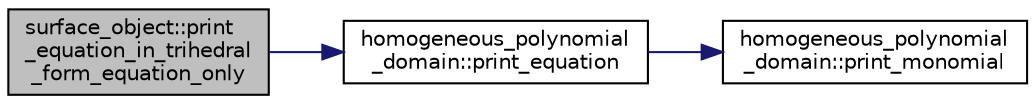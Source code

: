 digraph "surface_object::print_equation_in_trihedral_form_equation_only"
{
  edge [fontname="Helvetica",fontsize="10",labelfontname="Helvetica",labelfontsize="10"];
  node [fontname="Helvetica",fontsize="10",shape=record];
  rankdir="LR";
  Node1877 [label="surface_object::print\l_equation_in_trihedral\l_form_equation_only",height=0.2,width=0.4,color="black", fillcolor="grey75", style="filled", fontcolor="black"];
  Node1877 -> Node1878 [color="midnightblue",fontsize="10",style="solid",fontname="Helvetica"];
  Node1878 [label="homogeneous_polynomial\l_domain::print_equation",height=0.2,width=0.4,color="black", fillcolor="white", style="filled",URL="$d2/da7/classhomogeneous__polynomial__domain.html#a39fe7da58a442801d7c8be1121a57bfe"];
  Node1878 -> Node1879 [color="midnightblue",fontsize="10",style="solid",fontname="Helvetica"];
  Node1879 [label="homogeneous_polynomial\l_domain::print_monomial",height=0.2,width=0.4,color="black", fillcolor="white", style="filled",URL="$d2/da7/classhomogeneous__polynomial__domain.html#aba45b13898b259a147e45bf92a622fd8"];
}
